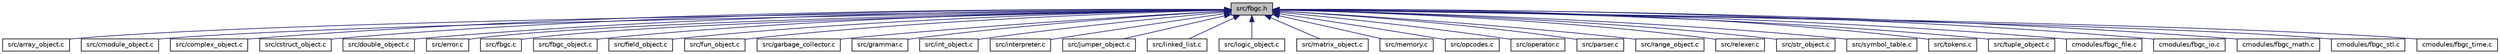 digraph "src/fbgc.h"
{
  edge [fontname="Helvetica",fontsize="10",labelfontname="Helvetica",labelfontsize="10"];
  node [fontname="Helvetica",fontsize="10",shape=record];
  Node39 [label="src/fbgc.h",height=0.2,width=0.4,color="black", fillcolor="grey75", style="filled", fontcolor="black"];
  Node39 -> Node40 [dir="back",color="midnightblue",fontsize="10",style="solid",fontname="Helvetica"];
  Node40 [label="src/array_object.c",height=0.2,width=0.4,color="black", fillcolor="white", style="filled",URL="$array__object_8c.html"];
  Node39 -> Node41 [dir="back",color="midnightblue",fontsize="10",style="solid",fontname="Helvetica"];
  Node41 [label="src/cmodule_object.c",height=0.2,width=0.4,color="black", fillcolor="white", style="filled",URL="$cmodule__object_8c.html"];
  Node39 -> Node42 [dir="back",color="midnightblue",fontsize="10",style="solid",fontname="Helvetica"];
  Node42 [label="src/complex_object.c",height=0.2,width=0.4,color="black", fillcolor="white", style="filled",URL="$complex__object_8c.html"];
  Node39 -> Node43 [dir="back",color="midnightblue",fontsize="10",style="solid",fontname="Helvetica"];
  Node43 [label="src/cstruct_object.c",height=0.2,width=0.4,color="black", fillcolor="white", style="filled",URL="$cstruct__object_8c.html"];
  Node39 -> Node44 [dir="back",color="midnightblue",fontsize="10",style="solid",fontname="Helvetica"];
  Node44 [label="src/double_object.c",height=0.2,width=0.4,color="black", fillcolor="white", style="filled",URL="$double__object_8c.html"];
  Node39 -> Node45 [dir="back",color="midnightblue",fontsize="10",style="solid",fontname="Helvetica"];
  Node45 [label="src/error.c",height=0.2,width=0.4,color="black", fillcolor="white", style="filled",URL="$error_8c.html"];
  Node39 -> Node46 [dir="back",color="midnightblue",fontsize="10",style="solid",fontname="Helvetica"];
  Node46 [label="src/fbgc.c",height=0.2,width=0.4,color="black", fillcolor="white", style="filled",URL="$fbgc_8c.html"];
  Node39 -> Node47 [dir="back",color="midnightblue",fontsize="10",style="solid",fontname="Helvetica"];
  Node47 [label="src/fbgc_object.c",height=0.2,width=0.4,color="black", fillcolor="white", style="filled",URL="$fbgc__object_8c.html"];
  Node39 -> Node48 [dir="back",color="midnightblue",fontsize="10",style="solid",fontname="Helvetica"];
  Node48 [label="src/field_object.c",height=0.2,width=0.4,color="black", fillcolor="white", style="filled",URL="$field__object_8c.html"];
  Node39 -> Node49 [dir="back",color="midnightblue",fontsize="10",style="solid",fontname="Helvetica"];
  Node49 [label="src/fun_object.c",height=0.2,width=0.4,color="black", fillcolor="white", style="filled",URL="$fun__object_8c.html"];
  Node39 -> Node50 [dir="back",color="midnightblue",fontsize="10",style="solid",fontname="Helvetica"];
  Node50 [label="src/garbage_collector.c",height=0.2,width=0.4,color="black", fillcolor="white", style="filled",URL="$garbage__collector_8c.html"];
  Node39 -> Node51 [dir="back",color="midnightblue",fontsize="10",style="solid",fontname="Helvetica"];
  Node51 [label="src/grammar.c",height=0.2,width=0.4,color="black", fillcolor="white", style="filled",URL="$grammar_8c.html"];
  Node39 -> Node52 [dir="back",color="midnightblue",fontsize="10",style="solid",fontname="Helvetica"];
  Node52 [label="src/int_object.c",height=0.2,width=0.4,color="black", fillcolor="white", style="filled",URL="$int__object_8c.html"];
  Node39 -> Node53 [dir="back",color="midnightblue",fontsize="10",style="solid",fontname="Helvetica"];
  Node53 [label="src/interpreter.c",height=0.2,width=0.4,color="black", fillcolor="white", style="filled",URL="$interpreter_8c.html"];
  Node39 -> Node54 [dir="back",color="midnightblue",fontsize="10",style="solid",fontname="Helvetica"];
  Node54 [label="src/jumper_object.c",height=0.2,width=0.4,color="black", fillcolor="white", style="filled",URL="$jumper__object_8c.html"];
  Node39 -> Node55 [dir="back",color="midnightblue",fontsize="10",style="solid",fontname="Helvetica"];
  Node55 [label="src/linked_list.c",height=0.2,width=0.4,color="black", fillcolor="white", style="filled",URL="$linked__list_8c.html"];
  Node39 -> Node56 [dir="back",color="midnightblue",fontsize="10",style="solid",fontname="Helvetica"];
  Node56 [label="src/logic_object.c",height=0.2,width=0.4,color="black", fillcolor="white", style="filled",URL="$logic__object_8c.html"];
  Node39 -> Node57 [dir="back",color="midnightblue",fontsize="10",style="solid",fontname="Helvetica"];
  Node57 [label="src/matrix_object.c",height=0.2,width=0.4,color="black", fillcolor="white", style="filled",URL="$matrix__object_8c.html"];
  Node39 -> Node58 [dir="back",color="midnightblue",fontsize="10",style="solid",fontname="Helvetica"];
  Node58 [label="src/memory.c",height=0.2,width=0.4,color="black", fillcolor="white", style="filled",URL="$memory_8c.html"];
  Node39 -> Node59 [dir="back",color="midnightblue",fontsize="10",style="solid",fontname="Helvetica"];
  Node59 [label="src/opcodes.c",height=0.2,width=0.4,color="black", fillcolor="white", style="filled",URL="$opcodes_8c.html"];
  Node39 -> Node60 [dir="back",color="midnightblue",fontsize="10",style="solid",fontname="Helvetica"];
  Node60 [label="src/operator.c",height=0.2,width=0.4,color="black", fillcolor="white", style="filled",URL="$operator_8c.html"];
  Node39 -> Node61 [dir="back",color="midnightblue",fontsize="10",style="solid",fontname="Helvetica"];
  Node61 [label="src/parser.c",height=0.2,width=0.4,color="black", fillcolor="white", style="filled",URL="$parser_8c.html"];
  Node39 -> Node62 [dir="back",color="midnightblue",fontsize="10",style="solid",fontname="Helvetica"];
  Node62 [label="src/range_object.c",height=0.2,width=0.4,color="black", fillcolor="white", style="filled",URL="$range__object_8c.html"];
  Node39 -> Node63 [dir="back",color="midnightblue",fontsize="10",style="solid",fontname="Helvetica"];
  Node63 [label="src/relexer.c",height=0.2,width=0.4,color="black", fillcolor="white", style="filled",URL="$relexer_8c.html"];
  Node39 -> Node64 [dir="back",color="midnightblue",fontsize="10",style="solid",fontname="Helvetica"];
  Node64 [label="src/str_object.c",height=0.2,width=0.4,color="black", fillcolor="white", style="filled",URL="$str__object_8c.html"];
  Node39 -> Node65 [dir="back",color="midnightblue",fontsize="10",style="solid",fontname="Helvetica"];
  Node65 [label="src/symbol_table.c",height=0.2,width=0.4,color="black", fillcolor="white", style="filled",URL="$symbol__table_8c.html"];
  Node39 -> Node66 [dir="back",color="midnightblue",fontsize="10",style="solid",fontname="Helvetica"];
  Node66 [label="src/tokens.c",height=0.2,width=0.4,color="black", fillcolor="white", style="filled",URL="$tokens_8c.html"];
  Node39 -> Node67 [dir="back",color="midnightblue",fontsize="10",style="solid",fontname="Helvetica"];
  Node67 [label="src/tuple_object.c",height=0.2,width=0.4,color="black", fillcolor="white", style="filled",URL="$tuple__object_8c.html"];
  Node39 -> Node68 [dir="back",color="midnightblue",fontsize="10",style="solid",fontname="Helvetica"];
  Node68 [label="cmodules/fbgc_file.c",height=0.2,width=0.4,color="black", fillcolor="white", style="filled",URL="$fbgc__file_8c.html"];
  Node39 -> Node69 [dir="back",color="midnightblue",fontsize="10",style="solid",fontname="Helvetica"];
  Node69 [label="cmodules/fbgc_io.c",height=0.2,width=0.4,color="black", fillcolor="white", style="filled",URL="$fbgc__io_8c.html"];
  Node39 -> Node70 [dir="back",color="midnightblue",fontsize="10",style="solid",fontname="Helvetica"];
  Node70 [label="cmodules/fbgc_math.c",height=0.2,width=0.4,color="black", fillcolor="white", style="filled",URL="$fbgc__math_8c.html"];
  Node39 -> Node71 [dir="back",color="midnightblue",fontsize="10",style="solid",fontname="Helvetica"];
  Node71 [label="cmodules/fbgc_stl.c",height=0.2,width=0.4,color="black", fillcolor="white", style="filled",URL="$fbgc__stl_8c.html"];
  Node39 -> Node72 [dir="back",color="midnightblue",fontsize="10",style="solid",fontname="Helvetica"];
  Node72 [label="cmodules/fbgc_time.c",height=0.2,width=0.4,color="black", fillcolor="white", style="filled",URL="$fbgc__time_8c.html"];
}
